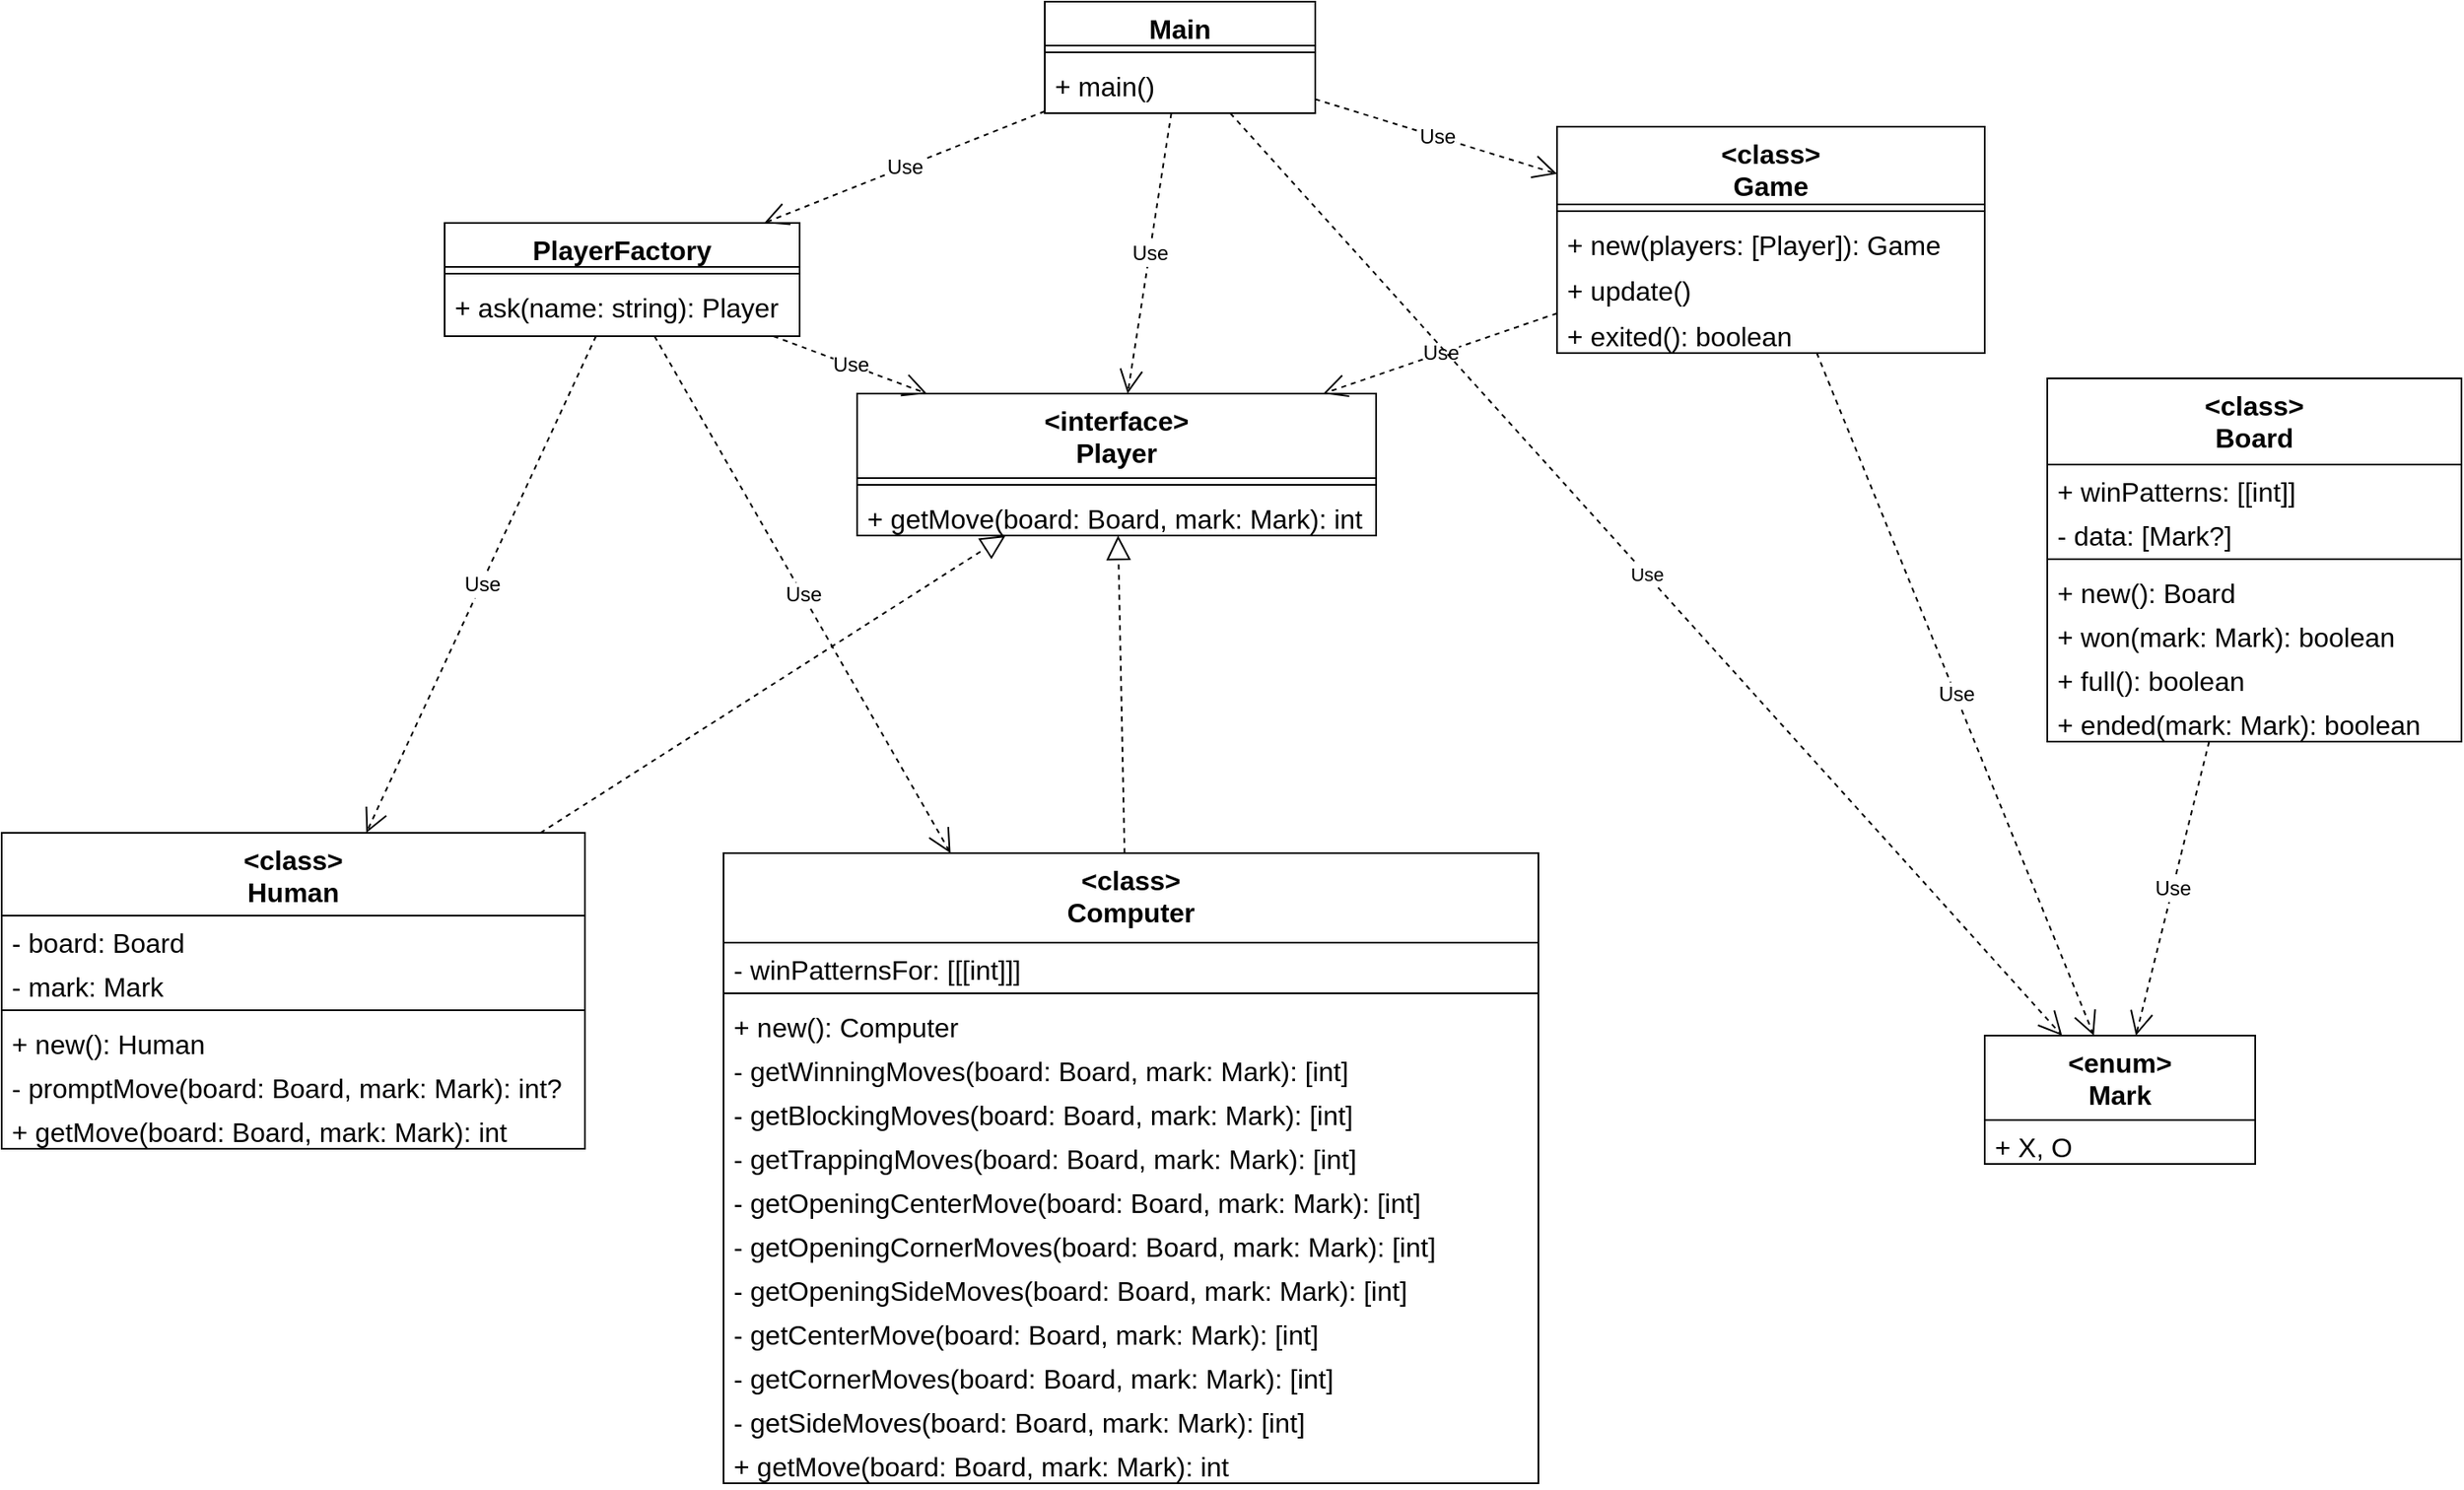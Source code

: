 <mxfile>
    <diagram name="Page-1" id="3HHZ62rD3V6FRWEqWfzQ">
        <mxGraphModel dx="1669" dy="1074" grid="0" gridSize="10" guides="1" tooltips="1" connect="1" arrows="1" fold="1" page="0" pageScale="1" pageWidth="1654" pageHeight="2338" math="0" shadow="0">
            <root>
                <mxCell id="0"/>
                <mxCell id="1" parent="0"/>
                <mxCell id="tsTUJPSldUOhfeAjr7DW-1" value="Main" style="swimlane;fontStyle=1;align=center;verticalAlign=top;childLayout=stackLayout;horizontal=1;startSize=26;horizontalStack=0;resizeParent=1;resizeParentMax=0;resizeLast=0;collapsible=1;marginBottom=0;whiteSpace=wrap;html=1;fontSize=16;" parent="1" vertex="1">
                    <mxGeometry x="186" y="-111" width="160" height="66" as="geometry"/>
                </mxCell>
                <mxCell id="tsTUJPSldUOhfeAjr7DW-3" value="" style="line;strokeWidth=1;fillColor=none;align=left;verticalAlign=middle;spacingTop=-1;spacingLeft=3;spacingRight=3;rotatable=0;labelPosition=right;points=[];portConstraint=eastwest;strokeColor=inherit;fontSize=16;" parent="tsTUJPSldUOhfeAjr7DW-1" vertex="1">
                    <mxGeometry y="26" width="160" height="8" as="geometry"/>
                </mxCell>
                <mxCell id="tsTUJPSldUOhfeAjr7DW-4" value="+ main()" style="text;strokeColor=none;fillColor=none;align=left;verticalAlign=top;spacingLeft=4;spacingRight=4;overflow=hidden;rotatable=0;points=[[0,0.5],[1,0.5]];portConstraint=eastwest;whiteSpace=wrap;html=1;fontSize=16;" parent="tsTUJPSldUOhfeAjr7DW-1" vertex="1">
                    <mxGeometry y="34" width="160" height="32" as="geometry"/>
                </mxCell>
                <mxCell id="iS8niXqX5ISdiT5KndVr-1" value="&amp;lt;class&amp;gt;&lt;br&gt;Game" style="swimlane;fontStyle=1;align=center;verticalAlign=top;childLayout=stackLayout;horizontal=1;startSize=46;horizontalStack=0;resizeParent=1;resizeParentMax=0;resizeLast=0;collapsible=1;marginBottom=0;whiteSpace=wrap;html=1;fontSize=16;" parent="1" vertex="1">
                    <mxGeometry x="489" y="-37" width="253" height="134" as="geometry"/>
                </mxCell>
                <mxCell id="iS8niXqX5ISdiT5KndVr-3" value="" style="line;strokeWidth=1;fillColor=none;align=left;verticalAlign=middle;spacingTop=-1;spacingLeft=3;spacingRight=3;rotatable=0;labelPosition=right;points=[];portConstraint=eastwest;strokeColor=inherit;fontSize=16;" parent="iS8niXqX5ISdiT5KndVr-1" vertex="1">
                    <mxGeometry y="46" width="253" height="8" as="geometry"/>
                </mxCell>
                <mxCell id="iS8niXqX5ISdiT5KndVr-4" value="+ new(players: [Player]): Game" style="text;strokeColor=none;fillColor=none;align=left;verticalAlign=top;spacingLeft=4;spacingRight=4;overflow=hidden;rotatable=0;points=[[0,0.5],[1,0.5]];portConstraint=eastwest;whiteSpace=wrap;html=1;fontSize=16;" parent="iS8niXqX5ISdiT5KndVr-1" vertex="1">
                    <mxGeometry y="54" width="253" height="27" as="geometry"/>
                </mxCell>
                <mxCell id="iS8niXqX5ISdiT5KndVr-6" value="+ update()" style="text;strokeColor=none;fillColor=none;align=left;verticalAlign=top;spacingLeft=4;spacingRight=4;overflow=hidden;rotatable=0;points=[[0,0.5],[1,0.5]];portConstraint=eastwest;whiteSpace=wrap;html=1;fontSize=16;" parent="iS8niXqX5ISdiT5KndVr-1" vertex="1">
                    <mxGeometry y="81" width="253" height="27" as="geometry"/>
                </mxCell>
                <mxCell id="iS8niXqX5ISdiT5KndVr-8" value="+ exited(): boolean" style="text;strokeColor=none;fillColor=none;align=left;verticalAlign=top;spacingLeft=4;spacingRight=4;overflow=hidden;rotatable=0;points=[[0,0.5],[1,0.5]];portConstraint=eastwest;whiteSpace=wrap;html=1;fontSize=16;" parent="iS8niXqX5ISdiT5KndVr-1" vertex="1">
                    <mxGeometry y="108" width="253" height="26" as="geometry"/>
                </mxCell>
                <mxCell id="iS8niXqX5ISdiT5KndVr-13" value="PlayerFactory" style="swimlane;fontStyle=1;align=center;verticalAlign=top;childLayout=stackLayout;horizontal=1;startSize=26;horizontalStack=0;resizeParent=1;resizeParentMax=0;resizeLast=0;collapsible=1;marginBottom=0;whiteSpace=wrap;html=1;fontSize=16;" parent="1" vertex="1">
                    <mxGeometry x="-169" y="20" width="210" height="67" as="geometry"/>
                </mxCell>
                <mxCell id="iS8niXqX5ISdiT5KndVr-15" value="" style="line;strokeWidth=1;fillColor=none;align=left;verticalAlign=middle;spacingTop=-1;spacingLeft=3;spacingRight=3;rotatable=0;labelPosition=right;points=[];portConstraint=eastwest;strokeColor=inherit;fontSize=16;" parent="iS8niXqX5ISdiT5KndVr-13" vertex="1">
                    <mxGeometry y="26" width="210" height="8" as="geometry"/>
                </mxCell>
                <mxCell id="iS8niXqX5ISdiT5KndVr-16" value="+ ask(name: string): Player" style="text;strokeColor=none;fillColor=none;align=left;verticalAlign=top;spacingLeft=4;spacingRight=4;overflow=hidden;rotatable=0;points=[[0,0.5],[1,0.5]];portConstraint=eastwest;whiteSpace=wrap;html=1;fontSize=16;" parent="iS8niXqX5ISdiT5KndVr-13" vertex="1">
                    <mxGeometry y="34" width="210" height="33" as="geometry"/>
                </mxCell>
                <mxCell id="iS8niXqX5ISdiT5KndVr-17" value="&amp;lt;interface&amp;gt;&lt;br&gt;Player" style="swimlane;fontStyle=1;align=center;verticalAlign=top;childLayout=stackLayout;horizontal=1;startSize=50;horizontalStack=0;resizeParent=1;resizeParentMax=0;resizeLast=0;collapsible=1;marginBottom=0;whiteSpace=wrap;html=1;fontSize=16;" parent="1" vertex="1">
                    <mxGeometry x="75" y="121" width="307" height="84" as="geometry"/>
                </mxCell>
                <mxCell id="iS8niXqX5ISdiT5KndVr-19" value="" style="line;strokeWidth=1;fillColor=none;align=left;verticalAlign=middle;spacingTop=-1;spacingLeft=3;spacingRight=3;rotatable=0;labelPosition=right;points=[];portConstraint=eastwest;strokeColor=inherit;fontSize=16;" parent="iS8niXqX5ISdiT5KndVr-17" vertex="1">
                    <mxGeometry y="50" width="307" height="8" as="geometry"/>
                </mxCell>
                <mxCell id="iS8niXqX5ISdiT5KndVr-40" value="+ getMove(board: Board, mark: Mark): int" style="text;strokeColor=none;fillColor=none;align=left;verticalAlign=top;spacingLeft=4;spacingRight=4;overflow=hidden;rotatable=0;points=[[0,0.5],[1,0.5]];portConstraint=eastwest;whiteSpace=wrap;html=1;fontSize=16;" parent="iS8niXqX5ISdiT5KndVr-17" vertex="1">
                    <mxGeometry y="58" width="307" height="26" as="geometry"/>
                </mxCell>
                <mxCell id="iS8niXqX5ISdiT5KndVr-22" value="Use" style="endArrow=open;endSize=12;dashed=1;html=1;rounded=0;fontSize=12;curved=1;" parent="1" source="tsTUJPSldUOhfeAjr7DW-1" target="iS8niXqX5ISdiT5KndVr-1" edge="1">
                    <mxGeometry width="160" relative="1" as="geometry">
                        <mxPoint x="44" y="36" as="sourcePoint"/>
                        <mxPoint x="204" y="36" as="targetPoint"/>
                    </mxGeometry>
                </mxCell>
                <mxCell id="iS8niXqX5ISdiT5KndVr-23" value="Use" style="endArrow=open;endSize=12;dashed=1;html=1;rounded=0;fontSize=12;curved=1;" parent="1" source="tsTUJPSldUOhfeAjr7DW-1" target="iS8niXqX5ISdiT5KndVr-13" edge="1">
                    <mxGeometry width="160" relative="1" as="geometry">
                        <mxPoint x="6" y="171" as="sourcePoint"/>
                        <mxPoint x="166" y="171" as="targetPoint"/>
                    </mxGeometry>
                </mxCell>
                <mxCell id="iS8niXqX5ISdiT5KndVr-24" value="Use" style="endArrow=open;endSize=12;dashed=1;html=1;rounded=0;fontSize=12;curved=1;" parent="1" source="tsTUJPSldUOhfeAjr7DW-1" target="iS8niXqX5ISdiT5KndVr-17" edge="1">
                    <mxGeometry width="160" relative="1" as="geometry">
                        <mxPoint x="217" y="92" as="sourcePoint"/>
                        <mxPoint x="377" y="92" as="targetPoint"/>
                    </mxGeometry>
                </mxCell>
                <mxCell id="iS8niXqX5ISdiT5KndVr-25" value="Use" style="endArrow=open;endSize=12;dashed=1;html=1;rounded=0;fontSize=12;curved=1;" parent="1" source="iS8niXqX5ISdiT5KndVr-1" target="iS8niXqX5ISdiT5KndVr-17" edge="1">
                    <mxGeometry width="160" relative="1" as="geometry">
                        <mxPoint x="273" y="-41" as="sourcePoint"/>
                        <mxPoint x="252" y="170" as="targetPoint"/>
                    </mxGeometry>
                </mxCell>
                <mxCell id="iS8niXqX5ISdiT5KndVr-26" value="&amp;lt;class&amp;gt;&lt;br&gt;Human" style="swimlane;fontStyle=1;align=center;verticalAlign=top;childLayout=stackLayout;horizontal=1;startSize=49;horizontalStack=0;resizeParent=1;resizeParentMax=0;resizeLast=0;collapsible=1;marginBottom=0;whiteSpace=wrap;html=1;fontSize=16;" parent="1" vertex="1">
                    <mxGeometry x="-431" y="381" width="345" height="187" as="geometry"/>
                </mxCell>
                <mxCell id="iS8niXqX5ISdiT5KndVr-39" value="- board: Board" style="text;strokeColor=none;fillColor=none;align=left;verticalAlign=top;spacingLeft=4;spacingRight=4;overflow=hidden;rotatable=0;points=[[0,0.5],[1,0.5]];portConstraint=eastwest;whiteSpace=wrap;html=1;fontSize=16;" parent="iS8niXqX5ISdiT5KndVr-26" vertex="1">
                    <mxGeometry y="49" width="345" height="26" as="geometry"/>
                </mxCell>
                <mxCell id="iS8niXqX5ISdiT5KndVr-38" value="- mark: Mark" style="text;strokeColor=none;fillColor=none;align=left;verticalAlign=top;spacingLeft=4;spacingRight=4;overflow=hidden;rotatable=0;points=[[0,0.5],[1,0.5]];portConstraint=eastwest;whiteSpace=wrap;html=1;fontSize=16;" parent="iS8niXqX5ISdiT5KndVr-26" vertex="1">
                    <mxGeometry y="75" width="345" height="26" as="geometry"/>
                </mxCell>
                <mxCell id="iS8niXqX5ISdiT5KndVr-28" value="" style="line;strokeWidth=1;fillColor=none;align=left;verticalAlign=middle;spacingTop=-1;spacingLeft=3;spacingRight=3;rotatable=0;labelPosition=right;points=[];portConstraint=eastwest;strokeColor=inherit;fontSize=16;" parent="iS8niXqX5ISdiT5KndVr-26" vertex="1">
                    <mxGeometry y="101" width="345" height="8" as="geometry"/>
                </mxCell>
                <mxCell id="iS8niXqX5ISdiT5KndVr-36" value="+ new(): Human" style="text;strokeColor=none;fillColor=none;align=left;verticalAlign=top;spacingLeft=4;spacingRight=4;overflow=hidden;rotatable=0;points=[[0,0.5],[1,0.5]];portConstraint=eastwest;whiteSpace=wrap;html=1;fontSize=16;" parent="iS8niXqX5ISdiT5KndVr-26" vertex="1">
                    <mxGeometry y="109" width="345" height="26" as="geometry"/>
                </mxCell>
                <mxCell id="iS8niXqX5ISdiT5KndVr-29" value="- promptMove(board: Board, mark: Mark): int?" style="text;strokeColor=none;fillColor=none;align=left;verticalAlign=top;spacingLeft=4;spacingRight=4;overflow=hidden;rotatable=0;points=[[0,0.5],[1,0.5]];portConstraint=eastwest;whiteSpace=wrap;html=1;fontSize=16;" parent="iS8niXqX5ISdiT5KndVr-26" vertex="1">
                    <mxGeometry y="135" width="345" height="26" as="geometry"/>
                </mxCell>
                <mxCell id="iS8niXqX5ISdiT5KndVr-30" value="+ getMove(board: Board, mark: Mark): int" style="text;strokeColor=none;fillColor=none;align=left;verticalAlign=top;spacingLeft=4;spacingRight=4;overflow=hidden;rotatable=0;points=[[0,0.5],[1,0.5]];portConstraint=eastwest;whiteSpace=wrap;html=1;fontSize=16;" parent="iS8niXqX5ISdiT5KndVr-26" vertex="1">
                    <mxGeometry y="161" width="345" height="26" as="geometry"/>
                </mxCell>
                <mxCell id="iS8niXqX5ISdiT5KndVr-31" value="" style="endArrow=block;dashed=1;endFill=0;endSize=12;html=1;rounded=0;fontSize=12;curved=1;" parent="1" source="iS8niXqX5ISdiT5KndVr-26" target="iS8niXqX5ISdiT5KndVr-17" edge="1">
                    <mxGeometry width="160" relative="1" as="geometry">
                        <mxPoint x="298" y="355" as="sourcePoint"/>
                        <mxPoint x="458" y="355" as="targetPoint"/>
                    </mxGeometry>
                </mxCell>
                <mxCell id="iS8niXqX5ISdiT5KndVr-32" value="&amp;lt;class&amp;gt;&lt;br&gt;Computer" style="swimlane;fontStyle=1;align=center;verticalAlign=top;childLayout=stackLayout;horizontal=1;startSize=53;horizontalStack=0;resizeParent=1;resizeParentMax=0;resizeLast=0;collapsible=1;marginBottom=0;whiteSpace=wrap;html=1;fontSize=16;" parent="1" vertex="1">
                    <mxGeometry x="-4" y="393" width="482" height="373" as="geometry"/>
                </mxCell>
                <mxCell id="iS8niXqX5ISdiT5KndVr-33" value="- winPatternsFor: [[[int]]]" style="text;strokeColor=none;fillColor=none;align=left;verticalAlign=top;spacingLeft=4;spacingRight=4;overflow=hidden;rotatable=0;points=[[0,0.5],[1,0.5]];portConstraint=eastwest;whiteSpace=wrap;html=1;fontSize=16;" parent="iS8niXqX5ISdiT5KndVr-32" vertex="1">
                    <mxGeometry y="53" width="482" height="26" as="geometry"/>
                </mxCell>
                <mxCell id="iS8niXqX5ISdiT5KndVr-34" value="" style="line;strokeWidth=1;fillColor=none;align=left;verticalAlign=middle;spacingTop=-1;spacingLeft=3;spacingRight=3;rotatable=0;labelPosition=right;points=[];portConstraint=eastwest;strokeColor=inherit;fontSize=16;" parent="iS8niXqX5ISdiT5KndVr-32" vertex="1">
                    <mxGeometry y="79" width="482" height="8" as="geometry"/>
                </mxCell>
                <mxCell id="iS8niXqX5ISdiT5KndVr-58" value="+ new(): Computer" style="text;strokeColor=none;fillColor=none;align=left;verticalAlign=top;spacingLeft=4;spacingRight=4;overflow=hidden;rotatable=0;points=[[0,0.5],[1,0.5]];portConstraint=eastwest;whiteSpace=wrap;html=1;fontSize=16;" parent="iS8niXqX5ISdiT5KndVr-32" vertex="1">
                    <mxGeometry y="87" width="482" height="26" as="geometry"/>
                </mxCell>
                <mxCell id="iS8niXqX5ISdiT5KndVr-54" value="- getWinningMoves(board: Board, mark: Mark): [int]" style="text;strokeColor=none;fillColor=none;align=left;verticalAlign=top;spacingLeft=4;spacingRight=4;overflow=hidden;rotatable=0;points=[[0,0.5],[1,0.5]];portConstraint=eastwest;whiteSpace=wrap;html=1;fontSize=16;" parent="iS8niXqX5ISdiT5KndVr-32" vertex="1">
                    <mxGeometry y="113" width="482" height="26" as="geometry"/>
                </mxCell>
                <mxCell id="iS8niXqX5ISdiT5KndVr-56" value="- getBlockingMoves(board: Board, mark: Mark): [int]" style="text;strokeColor=none;fillColor=none;align=left;verticalAlign=top;spacingLeft=4;spacingRight=4;overflow=hidden;rotatable=0;points=[[0,0.5],[1,0.5]];portConstraint=eastwest;whiteSpace=wrap;html=1;fontSize=16;" parent="iS8niXqX5ISdiT5KndVr-32" vertex="1">
                    <mxGeometry y="139" width="482" height="26" as="geometry"/>
                </mxCell>
                <mxCell id="iS8niXqX5ISdiT5KndVr-57" value="- getTrappingMoves(board: Board, mark: Mark): [int]" style="text;strokeColor=none;fillColor=none;align=left;verticalAlign=top;spacingLeft=4;spacingRight=4;overflow=hidden;rotatable=0;points=[[0,0.5],[1,0.5]];portConstraint=eastwest;whiteSpace=wrap;html=1;fontSize=16;" parent="iS8niXqX5ISdiT5KndVr-32" vertex="1">
                    <mxGeometry y="165" width="482" height="26" as="geometry"/>
                </mxCell>
                <mxCell id="iS8niXqX5ISdiT5KndVr-59" value="- getOpeningCenterMove(board: Board, mark: Mark): [int]" style="text;strokeColor=none;fillColor=none;align=left;verticalAlign=top;spacingLeft=4;spacingRight=4;overflow=hidden;rotatable=0;points=[[0,0.5],[1,0.5]];portConstraint=eastwest;whiteSpace=wrap;html=1;fontSize=16;" parent="iS8niXqX5ISdiT5KndVr-32" vertex="1">
                    <mxGeometry y="191" width="482" height="26" as="geometry"/>
                </mxCell>
                <mxCell id="iS8niXqX5ISdiT5KndVr-62" value="- getOpeningCornerMoves(board: Board, mark: Mark): [int]" style="text;strokeColor=none;fillColor=none;align=left;verticalAlign=top;spacingLeft=4;spacingRight=4;overflow=hidden;rotatable=0;points=[[0,0.5],[1,0.5]];portConstraint=eastwest;whiteSpace=wrap;html=1;fontSize=16;" parent="iS8niXqX5ISdiT5KndVr-32" vertex="1">
                    <mxGeometry y="217" width="482" height="26" as="geometry"/>
                </mxCell>
                <mxCell id="iS8niXqX5ISdiT5KndVr-63" value="- getOpeningSideMoves(board: Board, mark: Mark): [int]" style="text;strokeColor=none;fillColor=none;align=left;verticalAlign=top;spacingLeft=4;spacingRight=4;overflow=hidden;rotatable=0;points=[[0,0.5],[1,0.5]];portConstraint=eastwest;whiteSpace=wrap;html=1;fontSize=16;" parent="iS8niXqX5ISdiT5KndVr-32" vertex="1">
                    <mxGeometry y="243" width="482" height="26" as="geometry"/>
                </mxCell>
                <mxCell id="iS8niXqX5ISdiT5KndVr-55" value="- getCenterMove(board: Board, mark: Mark): [int]" style="text;strokeColor=none;fillColor=none;align=left;verticalAlign=top;spacingLeft=4;spacingRight=4;overflow=hidden;rotatable=0;points=[[0,0.5],[1,0.5]];portConstraint=eastwest;whiteSpace=wrap;html=1;fontSize=16;" parent="iS8niXqX5ISdiT5KndVr-32" vertex="1">
                    <mxGeometry y="269" width="482" height="26" as="geometry"/>
                </mxCell>
                <mxCell id="iS8niXqX5ISdiT5KndVr-60" value="- getCornerMoves(board: Board, mark: Mark): [int]" style="text;strokeColor=none;fillColor=none;align=left;verticalAlign=top;spacingLeft=4;spacingRight=4;overflow=hidden;rotatable=0;points=[[0,0.5],[1,0.5]];portConstraint=eastwest;whiteSpace=wrap;html=1;fontSize=16;" parent="iS8niXqX5ISdiT5KndVr-32" vertex="1">
                    <mxGeometry y="295" width="482" height="26" as="geometry"/>
                </mxCell>
                <mxCell id="iS8niXqX5ISdiT5KndVr-61" value="- getSideMoves(board: Board, mark: Mark): [int]" style="text;strokeColor=none;fillColor=none;align=left;verticalAlign=top;spacingLeft=4;spacingRight=4;overflow=hidden;rotatable=0;points=[[0,0.5],[1,0.5]];portConstraint=eastwest;whiteSpace=wrap;html=1;fontSize=16;" parent="iS8niXqX5ISdiT5KndVr-32" vertex="1">
                    <mxGeometry y="321" width="482" height="26" as="geometry"/>
                </mxCell>
                <mxCell id="iS8niXqX5ISdiT5KndVr-35" value="+ getMove(board: Board, mark: Mark): int" style="text;strokeColor=none;fillColor=none;align=left;verticalAlign=top;spacingLeft=4;spacingRight=4;overflow=hidden;rotatable=0;points=[[0,0.5],[1,0.5]];portConstraint=eastwest;whiteSpace=wrap;html=1;fontSize=16;" parent="iS8niXqX5ISdiT5KndVr-32" vertex="1">
                    <mxGeometry y="347" width="482" height="26" as="geometry"/>
                </mxCell>
                <mxCell id="iS8niXqX5ISdiT5KndVr-37" value="" style="endArrow=block;dashed=1;endFill=0;endSize=12;html=1;rounded=0;fontSize=12;curved=1;" parent="1" source="iS8niXqX5ISdiT5KndVr-32" target="iS8niXqX5ISdiT5KndVr-17" edge="1">
                    <mxGeometry width="160" relative="1" as="geometry">
                        <mxPoint x="416" y="247" as="sourcePoint"/>
                        <mxPoint x="576" y="247" as="targetPoint"/>
                    </mxGeometry>
                </mxCell>
                <mxCell id="iS8niXqX5ISdiT5KndVr-42" value="&amp;lt;class&amp;gt;&lt;br&gt;Board" style="swimlane;fontStyle=1;align=center;verticalAlign=top;childLayout=stackLayout;horizontal=1;startSize=51;horizontalStack=0;resizeParent=1;resizeParentMax=0;resizeLast=0;collapsible=1;marginBottom=0;whiteSpace=wrap;html=1;fontSize=16;" parent="1" vertex="1">
                    <mxGeometry x="779" y="112" width="245" height="215" as="geometry"/>
                </mxCell>
                <mxCell id="iS8niXqX5ISdiT5KndVr-43" value="+ winPatterns: [[int]]" style="text;strokeColor=none;fillColor=none;align=left;verticalAlign=top;spacingLeft=4;spacingRight=4;overflow=hidden;rotatable=0;points=[[0,0.5],[1,0.5]];portConstraint=eastwest;whiteSpace=wrap;html=1;fontSize=16;" parent="iS8niXqX5ISdiT5KndVr-42" vertex="1">
                    <mxGeometry y="51" width="245" height="26" as="geometry"/>
                </mxCell>
                <mxCell id="iS8niXqX5ISdiT5KndVr-52" value="- data: [Mark?]" style="text;strokeColor=none;fillColor=none;align=left;verticalAlign=top;spacingLeft=4;spacingRight=4;overflow=hidden;rotatable=0;points=[[0,0.5],[1,0.5]];portConstraint=eastwest;whiteSpace=wrap;html=1;fontSize=16;" parent="iS8niXqX5ISdiT5KndVr-42" vertex="1">
                    <mxGeometry y="77" width="245" height="26" as="geometry"/>
                </mxCell>
                <mxCell id="iS8niXqX5ISdiT5KndVr-44" value="" style="line;strokeWidth=1;fillColor=none;align=left;verticalAlign=middle;spacingTop=-1;spacingLeft=3;spacingRight=3;rotatable=0;labelPosition=right;points=[];portConstraint=eastwest;strokeColor=inherit;fontSize=16;" parent="iS8niXqX5ISdiT5KndVr-42" vertex="1">
                    <mxGeometry y="103" width="245" height="8" as="geometry"/>
                </mxCell>
                <mxCell id="iS8niXqX5ISdiT5KndVr-45" value="+ new(): Board" style="text;strokeColor=none;fillColor=none;align=left;verticalAlign=top;spacingLeft=4;spacingRight=4;overflow=hidden;rotatable=0;points=[[0,0.5],[1,0.5]];portConstraint=eastwest;whiteSpace=wrap;html=1;fontSize=16;" parent="iS8niXqX5ISdiT5KndVr-42" vertex="1">
                    <mxGeometry y="111" width="245" height="26" as="geometry"/>
                </mxCell>
                <mxCell id="iS8niXqX5ISdiT5KndVr-50" value="+ won(mark: Mark): boolean" style="text;strokeColor=none;fillColor=none;align=left;verticalAlign=top;spacingLeft=4;spacingRight=4;overflow=hidden;rotatable=0;points=[[0,0.5],[1,0.5]];portConstraint=eastwest;whiteSpace=wrap;html=1;fontSize=16;" parent="iS8niXqX5ISdiT5KndVr-42" vertex="1">
                    <mxGeometry y="137" width="245" height="26" as="geometry"/>
                </mxCell>
                <mxCell id="iS8niXqX5ISdiT5KndVr-51" value="+ full(): boolean" style="text;strokeColor=none;fillColor=none;align=left;verticalAlign=top;spacingLeft=4;spacingRight=4;overflow=hidden;rotatable=0;points=[[0,0.5],[1,0.5]];portConstraint=eastwest;whiteSpace=wrap;html=1;fontSize=16;" parent="iS8niXqX5ISdiT5KndVr-42" vertex="1">
                    <mxGeometry y="163" width="245" height="26" as="geometry"/>
                </mxCell>
                <mxCell id="iS8niXqX5ISdiT5KndVr-53" value="+ ended(mark: Mark): boolean" style="text;strokeColor=none;fillColor=none;align=left;verticalAlign=top;spacingLeft=4;spacingRight=4;overflow=hidden;rotatable=0;points=[[0,0.5],[1,0.5]];portConstraint=eastwest;whiteSpace=wrap;html=1;fontSize=16;" parent="iS8niXqX5ISdiT5KndVr-42" vertex="1">
                    <mxGeometry y="189" width="245" height="26" as="geometry"/>
                </mxCell>
                <mxCell id="iS8niXqX5ISdiT5KndVr-46" value="&amp;lt;enum&amp;gt;&lt;br&gt;Mark" style="swimlane;fontStyle=1;align=center;verticalAlign=top;childLayout=stackLayout;horizontal=1;startSize=50;horizontalStack=0;resizeParent=1;resizeParentMax=0;resizeLast=0;collapsible=1;marginBottom=0;whiteSpace=wrap;html=1;fontSize=16;" parent="1" vertex="1">
                    <mxGeometry x="742" y="501" width="160" height="76" as="geometry"/>
                </mxCell>
                <mxCell id="iS8niXqX5ISdiT5KndVr-49" value="+ X, O" style="text;strokeColor=none;fillColor=none;align=left;verticalAlign=top;spacingLeft=4;spacingRight=4;overflow=hidden;rotatable=0;points=[[0,0.5],[1,0.5]];portConstraint=eastwest;whiteSpace=wrap;html=1;fontSize=16;" parent="iS8niXqX5ISdiT5KndVr-46" vertex="1">
                    <mxGeometry y="50" width="160" height="26" as="geometry"/>
                </mxCell>
                <mxCell id="iS8niXqX5ISdiT5KndVr-65" value="Use" style="endArrow=open;endSize=12;dashed=1;html=1;rounded=0;fontSize=12;curved=1;" parent="1" source="iS8niXqX5ISdiT5KndVr-42" target="iS8niXqX5ISdiT5KndVr-46" edge="1">
                    <mxGeometry width="160" relative="1" as="geometry">
                        <mxPoint x="606" y="663" as="sourcePoint"/>
                        <mxPoint x="766" y="663" as="targetPoint"/>
                    </mxGeometry>
                </mxCell>
                <mxCell id="iS8niXqX5ISdiT5KndVr-66" value="Use" style="endArrow=open;endSize=12;dashed=1;html=1;rounded=0;fontSize=12;curved=1;" parent="1" source="iS8niXqX5ISdiT5KndVr-13" target="iS8niXqX5ISdiT5KndVr-17" edge="1">
                    <mxGeometry width="160" relative="1" as="geometry">
                        <mxPoint x="69" y="257" as="sourcePoint"/>
                        <mxPoint x="229" y="257" as="targetPoint"/>
                    </mxGeometry>
                </mxCell>
                <mxCell id="iS8niXqX5ISdiT5KndVr-67" value="Use" style="endArrow=open;endSize=12;dashed=1;html=1;rounded=0;fontSize=12;curved=1;" parent="1" source="iS8niXqX5ISdiT5KndVr-13" target="iS8niXqX5ISdiT5KndVr-32" edge="1">
                    <mxGeometry width="160" relative="1" as="geometry">
                        <mxPoint x="-126" y="311" as="sourcePoint"/>
                        <mxPoint x="34" y="311" as="targetPoint"/>
                    </mxGeometry>
                </mxCell>
                <mxCell id="iS8niXqX5ISdiT5KndVr-68" value="Use" style="endArrow=open;endSize=12;dashed=1;html=1;rounded=0;fontSize=12;curved=1;" parent="1" source="iS8niXqX5ISdiT5KndVr-13" target="iS8niXqX5ISdiT5KndVr-26" edge="1">
                    <mxGeometry width="160" relative="1" as="geometry">
                        <mxPoint x="108" y="297" as="sourcePoint"/>
                        <mxPoint x="268" y="297" as="targetPoint"/>
                    </mxGeometry>
                </mxCell>
                <mxCell id="iS8niXqX5ISdiT5KndVr-70" value="Use" style="endArrow=open;endSize=12;dashed=1;html=1;rounded=0;fontSize=12;curved=1;" parent="1" source="iS8niXqX5ISdiT5KndVr-1" target="iS8niXqX5ISdiT5KndVr-46" edge="1">
                    <mxGeometry width="160" relative="1" as="geometry">
                        <mxPoint x="567" y="250" as="sourcePoint"/>
                        <mxPoint x="727" y="250" as="targetPoint"/>
                    </mxGeometry>
                </mxCell>
                <mxCell id="2" value="Use" style="endArrow=open;endSize=12;dashed=1;html=1;" edge="1" parent="1" source="tsTUJPSldUOhfeAjr7DW-1" target="iS8niXqX5ISdiT5KndVr-46">
                    <mxGeometry width="160" relative="1" as="geometry">
                        <mxPoint x="239" y="100" as="sourcePoint"/>
                        <mxPoint x="399" y="100" as="targetPoint"/>
                    </mxGeometry>
                </mxCell>
            </root>
        </mxGraphModel>
    </diagram>
</mxfile>